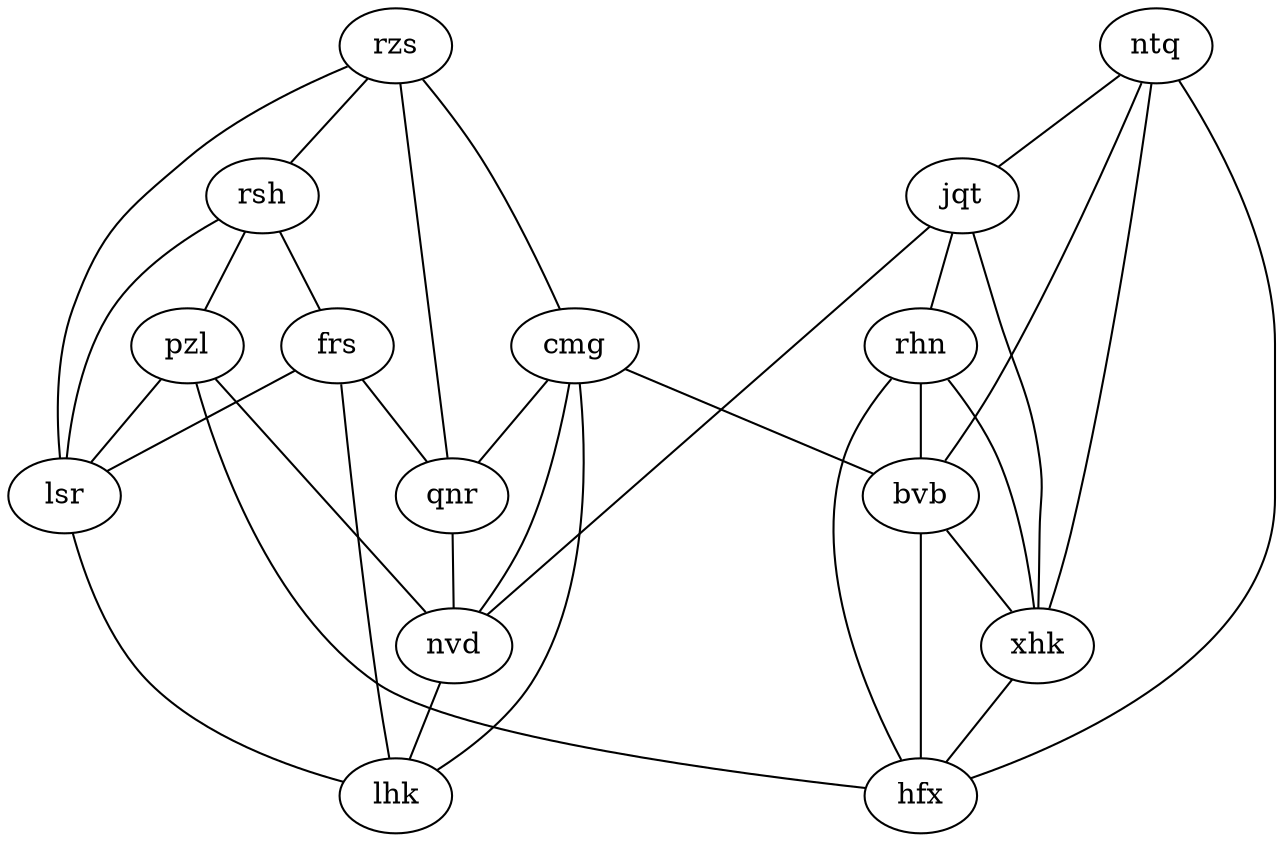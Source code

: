 graph {
  bvb -- hfx
  bvb -- xhk
  cmg -- bvb
  cmg -- lhk
  cmg -- nvd
  cmg -- qnr
  frs -- lhk
  frs -- lsr
  frs -- qnr
  jqt -- nvd
  jqt -- rhn
  jqt -- xhk
  lsr -- lhk
  ntq -- bvb
  ntq -- hfx
  ntq -- jqt
  ntq -- xhk
  nvd -- lhk
  pzl -- hfx
  pzl -- lsr
  pzl -- nvd
  qnr -- nvd
  rhn -- bvb
  rhn -- hfx
  rhn -- xhk
  rsh -- frs
  rsh -- lsr
  rsh -- pzl
  rzs -- cmg
  rzs -- lsr
  rzs -- qnr
  rzs -- rsh
  xhk -- hfx
}
